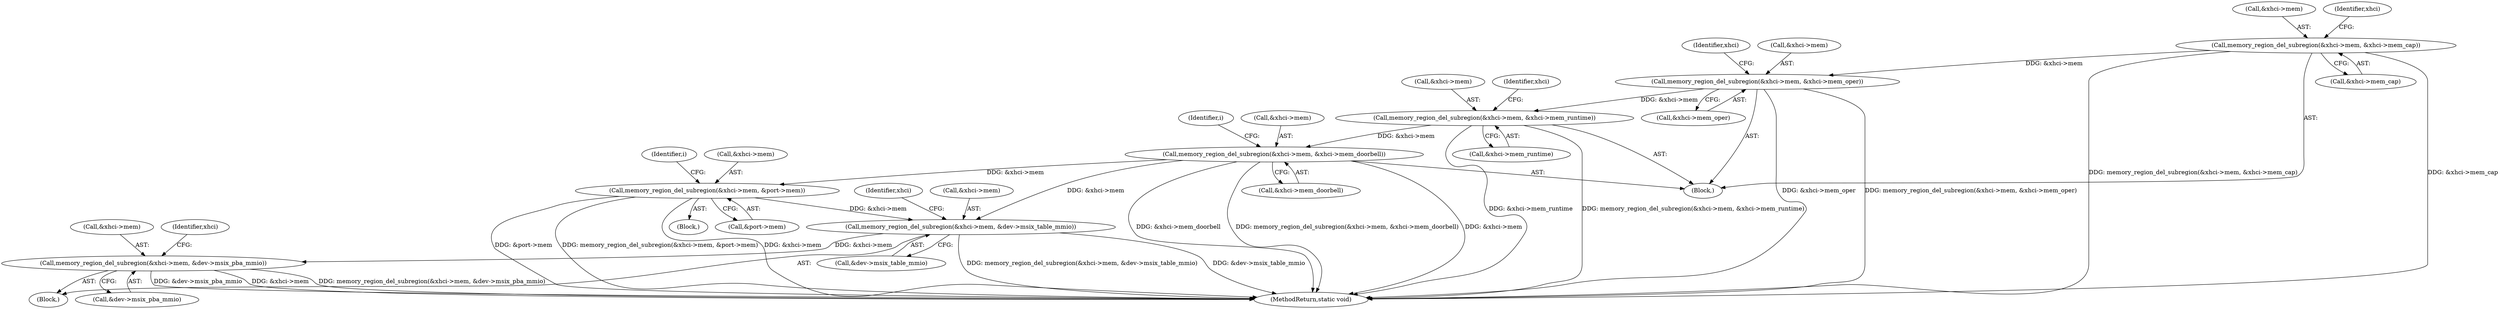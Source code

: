 digraph "0_qemu_b53dd4495ced2432a0b652ea895e651d07336f7e@pointer" {
"1000164" [label="(Call,memory_region_del_subregion(&xhci->mem, &xhci->mem_runtime))"];
"1000155" [label="(Call,memory_region_del_subregion(&xhci->mem, &xhci->mem_oper))"];
"1000146" [label="(Call,memory_region_del_subregion(&xhci->mem, &xhci->mem_cap))"];
"1000173" [label="(Call,memory_region_del_subregion(&xhci->mem, &xhci->mem_doorbell))"];
"1000203" [label="(Call,memory_region_del_subregion(&xhci->mem, &port->mem))"];
"1000225" [label="(Call,memory_region_del_subregion(&xhci->mem, &dev->msix_table_mmio))"];
"1000234" [label="(Call,memory_region_del_subregion(&xhci->mem, &dev->msix_pba_mmio))"];
"1000146" [label="(Call,memory_region_del_subregion(&xhci->mem, &xhci->mem_cap))"];
"1000203" [label="(Call,memory_region_del_subregion(&xhci->mem, &port->mem))"];
"1000192" [label="(Identifier,i)"];
"1000165" [label="(Call,&xhci->mem)"];
"1000193" [label="(Block,)"];
"1000235" [label="(Call,&xhci->mem)"];
"1000224" [label="(Block,)"];
"1000237" [label="(Identifier,xhci)"];
"1000234" [label="(Call,memory_region_del_subregion(&xhci->mem, &dev->msix_pba_mmio))"];
"1000155" [label="(Call,memory_region_del_subregion(&xhci->mem, &xhci->mem_oper))"];
"1000164" [label="(Call,memory_region_del_subregion(&xhci->mem, &xhci->mem_runtime))"];
"1000204" [label="(Call,&xhci->mem)"];
"1000176" [label="(Identifier,xhci)"];
"1000226" [label="(Call,&xhci->mem)"];
"1000147" [label="(Call,&xhci->mem)"];
"1000230" [label="(Call,&dev->msix_table_mmio)"];
"1000253" [label="(MethodReturn,static void)"];
"1000167" [label="(Identifier,xhci)"];
"1000184" [label="(Identifier,i)"];
"1000178" [label="(Call,&xhci->mem_doorbell)"];
"1000174" [label="(Call,&xhci->mem)"];
"1000208" [label="(Call,&port->mem)"];
"1000225" [label="(Call,memory_region_del_subregion(&xhci->mem, &dev->msix_table_mmio))"];
"1000158" [label="(Identifier,xhci)"];
"1000169" [label="(Call,&xhci->mem_runtime)"];
"1000173" [label="(Call,memory_region_del_subregion(&xhci->mem, &xhci->mem_doorbell))"];
"1000156" [label="(Call,&xhci->mem)"];
"1000246" [label="(Identifier,xhci)"];
"1000151" [label="(Call,&xhci->mem_cap)"];
"1000239" [label="(Call,&dev->msix_pba_mmio)"];
"1000160" [label="(Call,&xhci->mem_oper)"];
"1000103" [label="(Block,)"];
"1000164" -> "1000103"  [label="AST: "];
"1000164" -> "1000169"  [label="CFG: "];
"1000165" -> "1000164"  [label="AST: "];
"1000169" -> "1000164"  [label="AST: "];
"1000176" -> "1000164"  [label="CFG: "];
"1000164" -> "1000253"  [label="DDG: memory_region_del_subregion(&xhci->mem, &xhci->mem_runtime)"];
"1000164" -> "1000253"  [label="DDG: &xhci->mem_runtime"];
"1000155" -> "1000164"  [label="DDG: &xhci->mem"];
"1000164" -> "1000173"  [label="DDG: &xhci->mem"];
"1000155" -> "1000103"  [label="AST: "];
"1000155" -> "1000160"  [label="CFG: "];
"1000156" -> "1000155"  [label="AST: "];
"1000160" -> "1000155"  [label="AST: "];
"1000167" -> "1000155"  [label="CFG: "];
"1000155" -> "1000253"  [label="DDG: memory_region_del_subregion(&xhci->mem, &xhci->mem_oper)"];
"1000155" -> "1000253"  [label="DDG: &xhci->mem_oper"];
"1000146" -> "1000155"  [label="DDG: &xhci->mem"];
"1000146" -> "1000103"  [label="AST: "];
"1000146" -> "1000151"  [label="CFG: "];
"1000147" -> "1000146"  [label="AST: "];
"1000151" -> "1000146"  [label="AST: "];
"1000158" -> "1000146"  [label="CFG: "];
"1000146" -> "1000253"  [label="DDG: &xhci->mem_cap"];
"1000146" -> "1000253"  [label="DDG: memory_region_del_subregion(&xhci->mem, &xhci->mem_cap)"];
"1000173" -> "1000103"  [label="AST: "];
"1000173" -> "1000178"  [label="CFG: "];
"1000174" -> "1000173"  [label="AST: "];
"1000178" -> "1000173"  [label="AST: "];
"1000184" -> "1000173"  [label="CFG: "];
"1000173" -> "1000253"  [label="DDG: &xhci->mem_doorbell"];
"1000173" -> "1000253"  [label="DDG: memory_region_del_subregion(&xhci->mem, &xhci->mem_doorbell)"];
"1000173" -> "1000253"  [label="DDG: &xhci->mem"];
"1000173" -> "1000203"  [label="DDG: &xhci->mem"];
"1000173" -> "1000225"  [label="DDG: &xhci->mem"];
"1000203" -> "1000193"  [label="AST: "];
"1000203" -> "1000208"  [label="CFG: "];
"1000204" -> "1000203"  [label="AST: "];
"1000208" -> "1000203"  [label="AST: "];
"1000192" -> "1000203"  [label="CFG: "];
"1000203" -> "1000253"  [label="DDG: &port->mem"];
"1000203" -> "1000253"  [label="DDG: memory_region_del_subregion(&xhci->mem, &port->mem)"];
"1000203" -> "1000253"  [label="DDG: &xhci->mem"];
"1000203" -> "1000225"  [label="DDG: &xhci->mem"];
"1000225" -> "1000224"  [label="AST: "];
"1000225" -> "1000230"  [label="CFG: "];
"1000226" -> "1000225"  [label="AST: "];
"1000230" -> "1000225"  [label="AST: "];
"1000237" -> "1000225"  [label="CFG: "];
"1000225" -> "1000253"  [label="DDG: memory_region_del_subregion(&xhci->mem, &dev->msix_table_mmio)"];
"1000225" -> "1000253"  [label="DDG: &dev->msix_table_mmio"];
"1000225" -> "1000234"  [label="DDG: &xhci->mem"];
"1000234" -> "1000224"  [label="AST: "];
"1000234" -> "1000239"  [label="CFG: "];
"1000235" -> "1000234"  [label="AST: "];
"1000239" -> "1000234"  [label="AST: "];
"1000246" -> "1000234"  [label="CFG: "];
"1000234" -> "1000253"  [label="DDG: &dev->msix_pba_mmio"];
"1000234" -> "1000253"  [label="DDG: &xhci->mem"];
"1000234" -> "1000253"  [label="DDG: memory_region_del_subregion(&xhci->mem, &dev->msix_pba_mmio)"];
}
